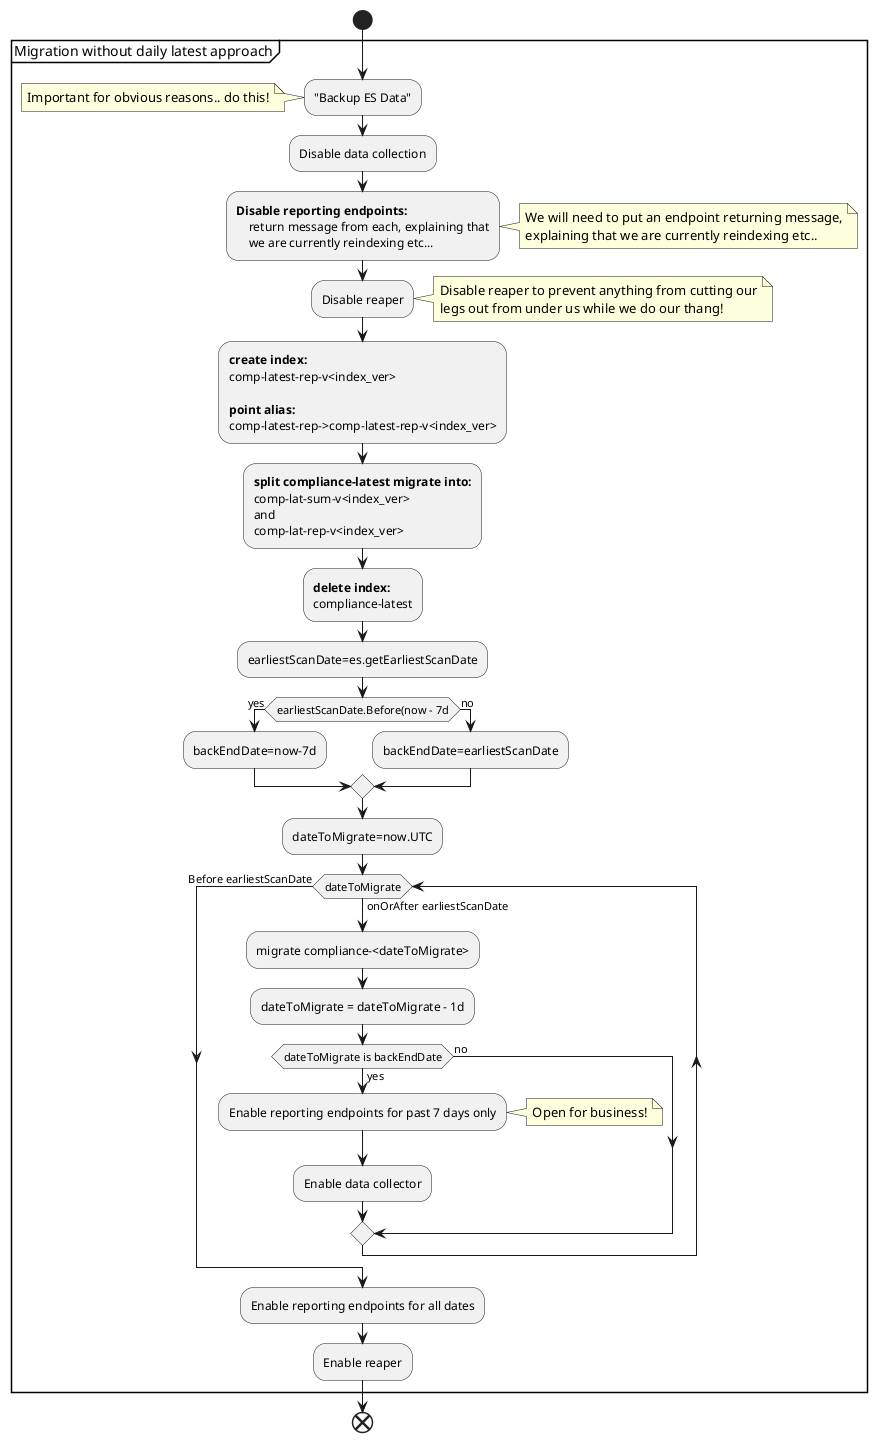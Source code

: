 @startuml
start

partition "Migration without daily latest approach" {
:"Backup ES Data";
note left
    Important for obvious reasons.. do this!
end note
:Disable data collection;
:**Disable reporting endpoints:**
    return message from each, explaining that
    we are currently reindexing etc...;
note right
  We will need to put an endpoint returning message,
  explaining that we are currently reindexing etc..
end note
:Disable reaper;
note right
  Disable reaper to prevent anything from cutting our
  legs out from under us while we do our thang!
end note

:**create index:** \ncomp-latest-rep-v<index_ver>\n\n**point alias:**\ncomp-latest-rep->comp-latest-rep-v<index_ver>;
:**split compliance-latest migrate into:**\ncomp-lat-sum-v<index_ver>\nand\ncomp-lat-rep-v<index_ver>;
:**delete index:**\ncompliance-latest;

    :earliestScanDate=es.getEarliestScanDate;
    if (earliestScanDate.Before(now - 7d) then (yes)
        :backEndDate=now-7d;
    else (no)
        :backEndDate=earliestScanDate;
    endif

    :dateToMigrate=now.UTC;

    while (dateToMigrate) is (onOrAfter earliestScanDate)
        :migrate compliance-<dateToMigrate>;
        :dateToMigrate = dateToMigrate - 1d;
        if (dateToMigrate is backEndDate) then (yes)
          :Enable reporting endpoints for past 7 days only;
          note right
            Open for business!
          end note
          :Enable data collector;
        else (no)
        endif
    endwhile (Before earliestScanDate)

:Enable reporting endpoints for all dates;
:Enable reaper;
}
end
@enduml
